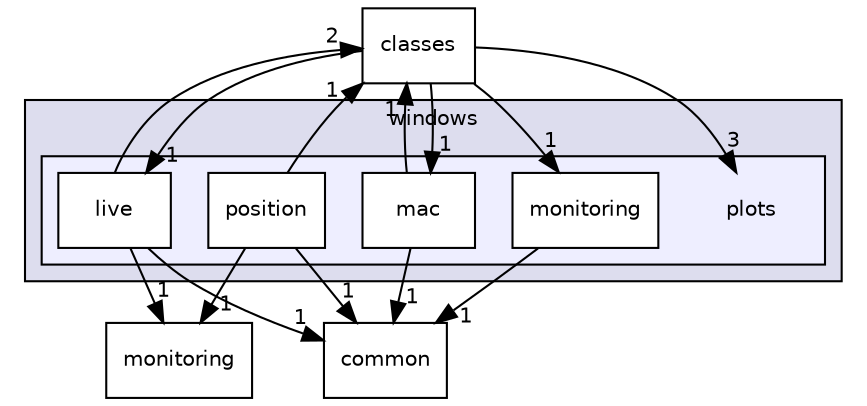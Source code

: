 digraph "windows/plots" {
  compound=true
  node [ fontsize="10", fontname="Helvetica"];
  edge [ labelfontsize="10", labelfontname="Helvetica"];
  subgraph clusterdir_fe549de2418b81853b5f194edb4a7f34 {
    graph [ bgcolor="#ddddee", pencolor="black", label="windows" fontname="Helvetica", fontsize="10", URL="dir_fe549de2418b81853b5f194edb4a7f34.html"]
  subgraph clusterdir_e71b46db7c9d6461f5052c9025042cf3 {
    graph [ bgcolor="#eeeeff", pencolor="black", label="" URL="dir_e71b46db7c9d6461f5052c9025042cf3.html"];
    dir_e71b46db7c9d6461f5052c9025042cf3 [shape=plaintext label="plots"];
    dir_528968bd802393542fe20730673e7cc6 [shape=box label="live" color="black" fillcolor="white" style="filled" URL="dir_528968bd802393542fe20730673e7cc6.html"];
    dir_98928b2a9a931f92862d49aaad27e53f [shape=box label="mac" color="black" fillcolor="white" style="filled" URL="dir_98928b2a9a931f92862d49aaad27e53f.html"];
    dir_b977703e3a52518bcf45d240dca2cbd7 [shape=box label="monitoring" color="black" fillcolor="white" style="filled" URL="dir_b977703e3a52518bcf45d240dca2cbd7.html"];
    dir_1d6f230a67adda6cb2f7b5c958a16176 [shape=box label="position" color="black" fillcolor="white" style="filled" URL="dir_1d6f230a67adda6cb2f7b5c958a16176.html"];
  }
  }
  dir_c3c3f5ef4ee812aceba9791209977206 [shape=box label="classes" URL="dir_c3c3f5ef4ee812aceba9791209977206.html"];
  dir_62029a7095150ca557d10310a8fae4d0 [shape=box label="monitoring" URL="dir_62029a7095150ca557d10310a8fae4d0.html"];
  dir_89353dab8439e9af87fd3a91970e1a6b [shape=box label="common" URL="dir_89353dab8439e9af87fd3a91970e1a6b.html"];
  dir_1d6f230a67adda6cb2f7b5c958a16176->dir_c3c3f5ef4ee812aceba9791209977206 [headlabel="1", labeldistance=1.5 headhref="dir_000009_000002.html"];
  dir_1d6f230a67adda6cb2f7b5c958a16176->dir_62029a7095150ca557d10310a8fae4d0 [headlabel="1", labeldistance=1.5 headhref="dir_000009_000000.html"];
  dir_1d6f230a67adda6cb2f7b5c958a16176->dir_89353dab8439e9af87fd3a91970e1a6b [headlabel="1", labeldistance=1.5 headhref="dir_000009_000003.html"];
  dir_c3c3f5ef4ee812aceba9791209977206->dir_b977703e3a52518bcf45d240dca2cbd7 [headlabel="1", labeldistance=1.5 headhref="dir_000002_000008.html"];
  dir_c3c3f5ef4ee812aceba9791209977206->dir_e71b46db7c9d6461f5052c9025042cf3 [headlabel="3", labeldistance=1.5 headhref="dir_000002_000005.html"];
  dir_c3c3f5ef4ee812aceba9791209977206->dir_528968bd802393542fe20730673e7cc6 [headlabel="1", labeldistance=1.5 headhref="dir_000002_000006.html"];
  dir_c3c3f5ef4ee812aceba9791209977206->dir_98928b2a9a931f92862d49aaad27e53f [headlabel="1", labeldistance=1.5 headhref="dir_000002_000007.html"];
  dir_b977703e3a52518bcf45d240dca2cbd7->dir_89353dab8439e9af87fd3a91970e1a6b [headlabel="1", labeldistance=1.5 headhref="dir_000008_000003.html"];
  dir_528968bd802393542fe20730673e7cc6->dir_c3c3f5ef4ee812aceba9791209977206 [headlabel="2", labeldistance=1.5 headhref="dir_000006_000002.html"];
  dir_528968bd802393542fe20730673e7cc6->dir_62029a7095150ca557d10310a8fae4d0 [headlabel="1", labeldistance=1.5 headhref="dir_000006_000000.html"];
  dir_528968bd802393542fe20730673e7cc6->dir_89353dab8439e9af87fd3a91970e1a6b [headlabel="1", labeldistance=1.5 headhref="dir_000006_000003.html"];
  dir_98928b2a9a931f92862d49aaad27e53f->dir_c3c3f5ef4ee812aceba9791209977206 [headlabel="1", labeldistance=1.5 headhref="dir_000007_000002.html"];
  dir_98928b2a9a931f92862d49aaad27e53f->dir_89353dab8439e9af87fd3a91970e1a6b [headlabel="1", labeldistance=1.5 headhref="dir_000007_000003.html"];
}
